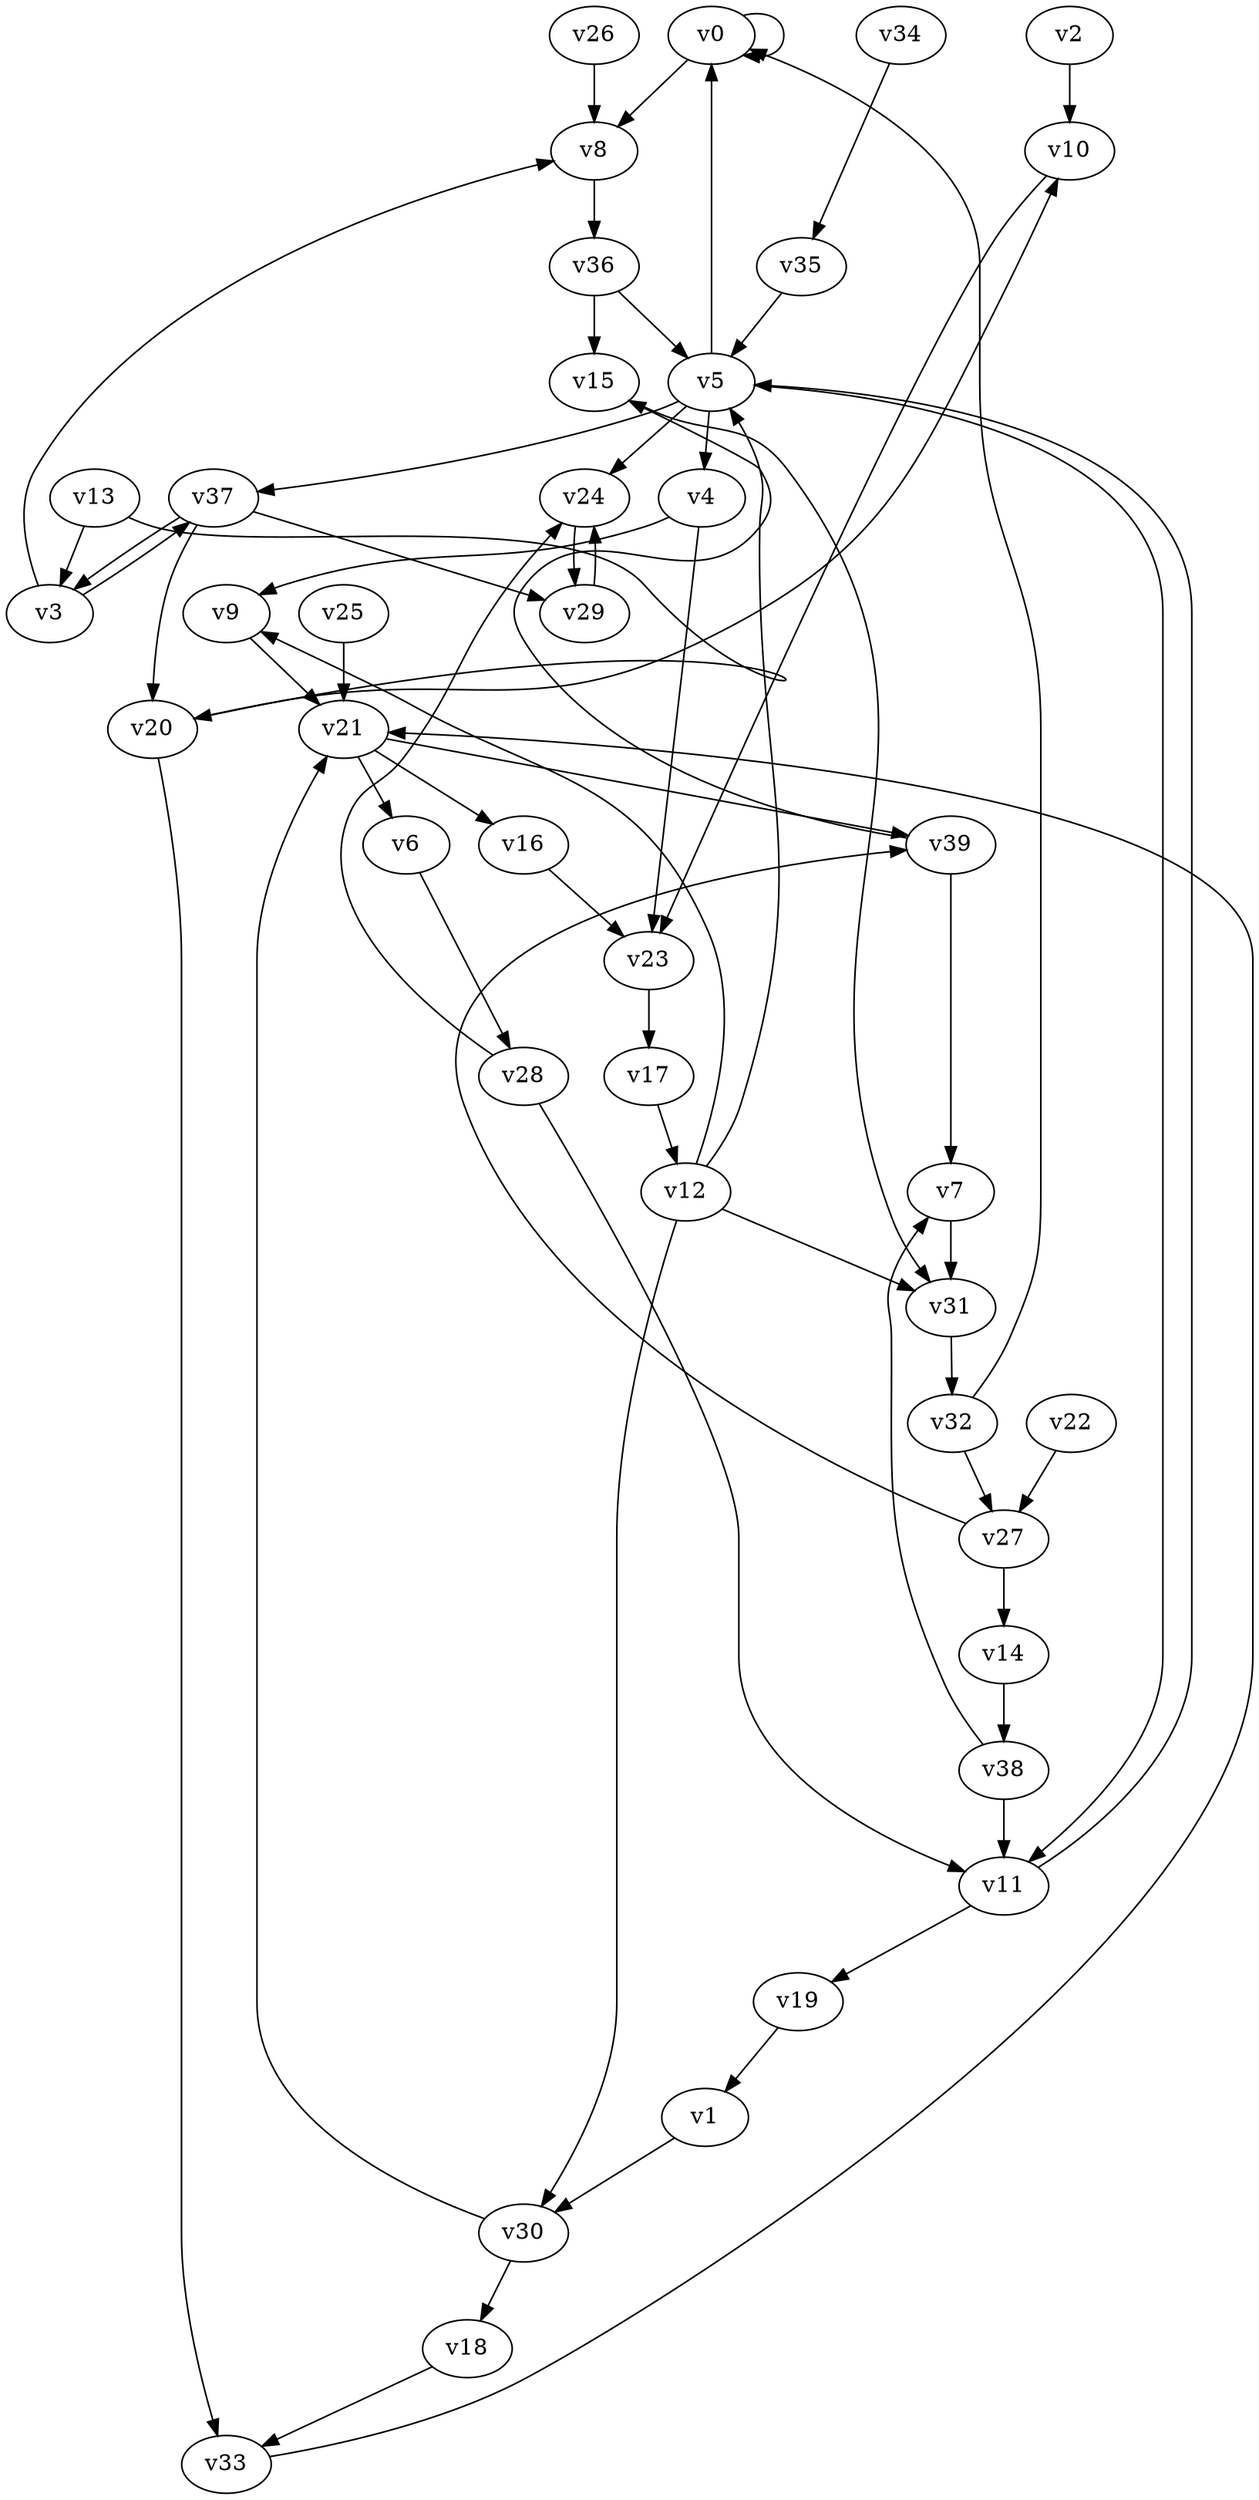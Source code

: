 // Benchmark game 59 - 40 vertices
// time_bound: 20
// targets: v20
digraph G {
    v0 [name="v0", player=0];
    v1 [name="v1", player=0];
    v2 [name="v2", player=0];
    v3 [name="v3", player=0];
    v4 [name="v4", player=0];
    v5 [name="v5", player=0];
    v6 [name="v6", player=0];
    v7 [name="v7", player=1];
    v8 [name="v8", player=0];
    v9 [name="v9", player=1];
    v10 [name="v10", player=1];
    v11 [name="v11", player=0];
    v12 [name="v12", player=0];
    v13 [name="v13", player=0];
    v14 [name="v14", player=1];
    v15 [name="v15", player=0];
    v16 [name="v16", player=1];
    v17 [name="v17", player=1];
    v18 [name="v18", player=1];
    v19 [name="v19", player=1];
    v20 [name="v20", player=1, target=1];
    v21 [name="v21", player=0];
    v22 [name="v22", player=1];
    v23 [name="v23", player=1];
    v24 [name="v24", player=0];
    v25 [name="v25", player=0];
    v26 [name="v26", player=0];
    v27 [name="v27", player=0];
    v28 [name="v28", player=1];
    v29 [name="v29", player=0];
    v30 [name="v30", player=1];
    v31 [name="v31", player=0];
    v32 [name="v32", player=1];
    v33 [name="v33", player=1];
    v34 [name="v34", player=0];
    v35 [name="v35", player=0];
    v36 [name="v36", player=0];
    v37 [name="v37", player=1];
    v38 [name="v38", player=0];
    v39 [name="v39", player=0];

    v0 -> v8;
    v1 -> v30;
    v2 -> v10;
    v3 -> v37;
    v4 -> v23;
    v5 -> v37;
    v6 -> v28;
    v7 -> v31;
    v8 -> v36;
    v9 -> v21;
    v10 -> v23 [constraint="t >= 5"];
    v11 -> v19;
    v12 -> v9 [constraint="t mod 3 == 2"];
    v13 -> v20 [constraint="t >= 3"];
    v14 -> v38;
    v15 -> v31 [constraint="t mod 5 == 1"];
    v16 -> v23;
    v17 -> v12;
    v18 -> v33;
    v19 -> v1;
    v20 -> v10 [constraint="t >= 3"];
    v21 -> v16;
    v22 -> v27;
    v23 -> v17;
    v24 -> v29;
    v25 -> v21;
    v26 -> v8;
    v27 -> v39 [constraint="t mod 2 == 1"];
    v28 -> v24 [constraint="t < 11"];
    v29 -> v24 [constraint="t mod 4 == 3"];
    v30 -> v21;
    v31 -> v32;
    v32 -> v27;
    v33 -> v21 [constraint="t < 9"];
    v34 -> v35 [constraint="t < 9"];
    v35 -> v5;
    v36 -> v5;
    v37 -> v20;
    v38 -> v7 [constraint="t >= 1"];
    v39 -> v15 [constraint="t < 6"];
    v36 -> v15;
    v5 -> v4;
    v0 -> v0;
    v21 -> v39;
    v4 -> v9;
    v37 -> v29;
    v21 -> v6;
    v39 -> v7;
    v3 -> v8;
    v12 -> v5;
    v11 -> v5;
    v5 -> v0;
    v27 -> v14;
    v13 -> v3;
    v5 -> v24;
    v20 -> v33;
    v12 -> v30;
    v12 -> v31;
    v38 -> v11;
    v30 -> v18;
    v37 -> v3;
    v28 -> v11;
    v32 -> v0;
    v5 -> v11;
}
